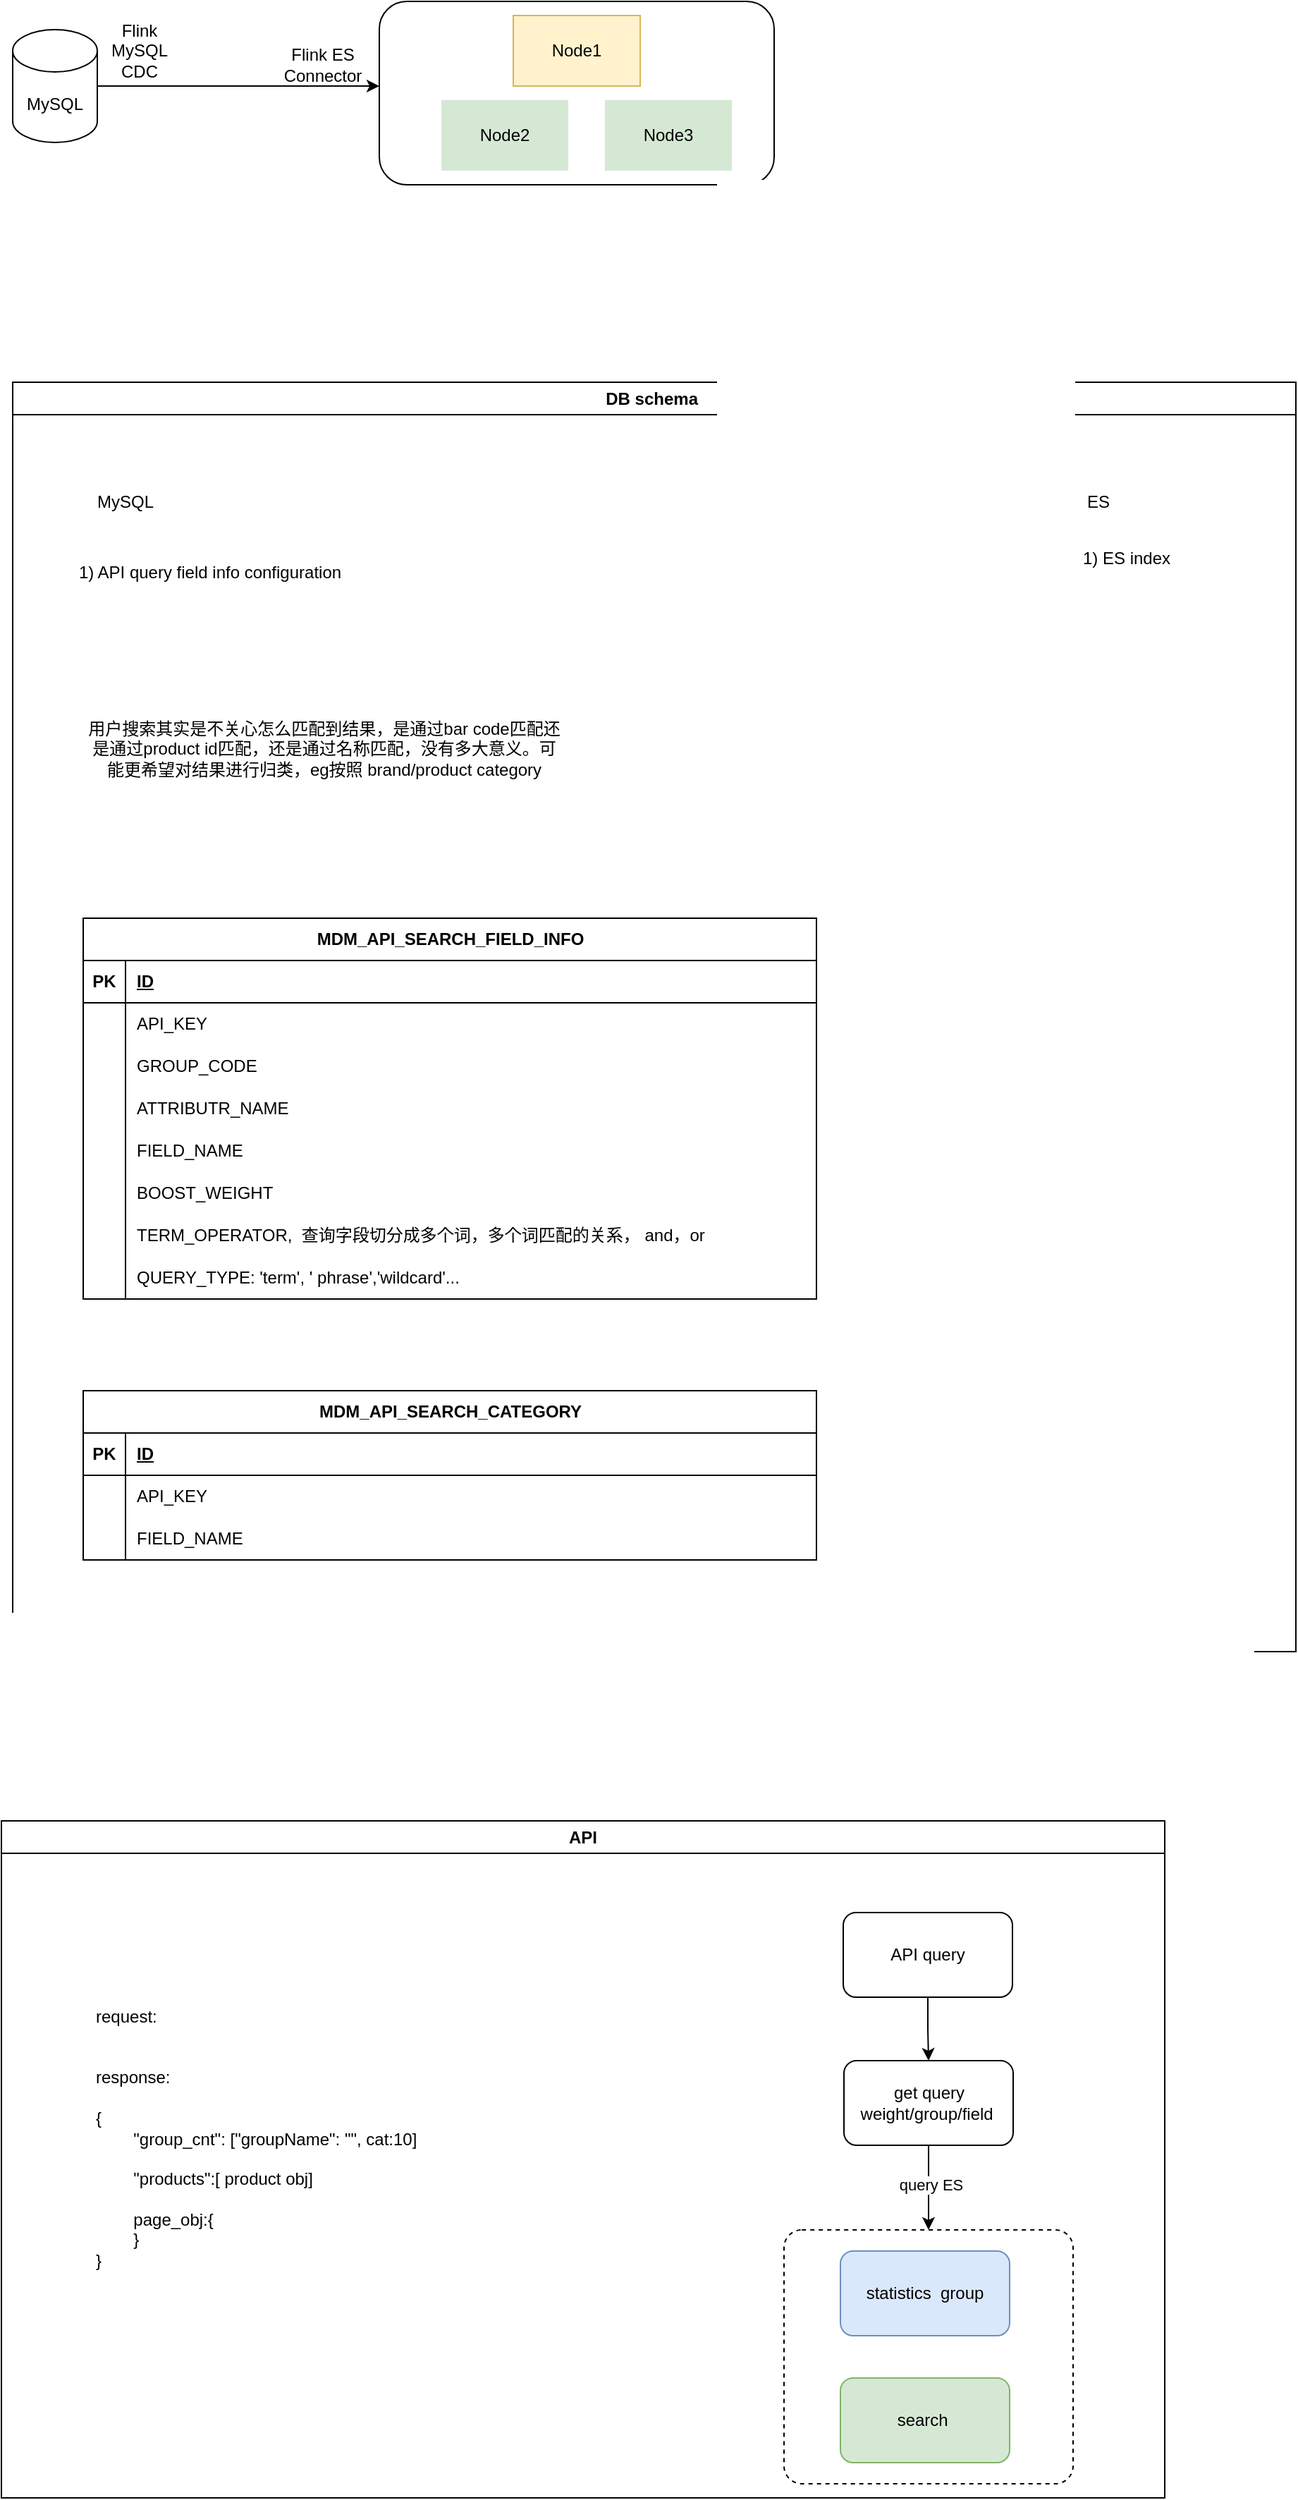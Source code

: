 <mxfile version="22.1.4" type="github">
  <diagram id="C5RBs43oDa-KdzZeNtuy" name="Page-1">
    <mxGraphModel dx="1009" dy="1857" grid="1" gridSize="10" guides="1" tooltips="1" connect="1" arrows="1" fold="1" page="1" pageScale="1" pageWidth="827" pageHeight="1169" math="0" shadow="0">
      <root>
        <mxCell id="WIyWlLk6GJQsqaUBKTNV-0" />
        <mxCell id="WIyWlLk6GJQsqaUBKTNV-1" parent="WIyWlLk6GJQsqaUBKTNV-0" />
        <mxCell id="gaQpJ8RURVUWGQbeZxwf-3" value="" style="edgeStyle=orthogonalEdgeStyle;rounded=0;orthogonalLoop=1;jettySize=auto;html=1;" edge="1" parent="WIyWlLk6GJQsqaUBKTNV-1" source="gaQpJ8RURVUWGQbeZxwf-1">
          <mxGeometry relative="1" as="geometry">
            <mxPoint x="270" y="-30" as="targetPoint" />
          </mxGeometry>
        </mxCell>
        <mxCell id="gaQpJ8RURVUWGQbeZxwf-1" value="MySQL" style="shape=cylinder3;whiteSpace=wrap;html=1;boundedLbl=1;backgroundOutline=1;size=15;" vertex="1" parent="WIyWlLk6GJQsqaUBKTNV-1">
          <mxGeometry x="10" y="-70" width="60" height="80" as="geometry" />
        </mxCell>
        <mxCell id="gaQpJ8RURVUWGQbeZxwf-4" value="Flink MySQL CDC" style="text;html=1;strokeColor=none;fillColor=none;align=center;verticalAlign=middle;whiteSpace=wrap;rounded=0;" vertex="1" parent="WIyWlLk6GJQsqaUBKTNV-1">
          <mxGeometry x="70" y="-70" width="60" height="30" as="geometry" />
        </mxCell>
        <mxCell id="gaQpJ8RURVUWGQbeZxwf-5" value="DB schema&amp;nbsp;" style="swimlane;whiteSpace=wrap;html=1;" vertex="1" parent="WIyWlLk6GJQsqaUBKTNV-1">
          <mxGeometry x="10" y="180" width="910" height="900" as="geometry" />
        </mxCell>
        <mxCell id="gaQpJ8RURVUWGQbeZxwf-6" value="MySQL" style="text;html=1;strokeColor=none;fillColor=none;align=center;verticalAlign=middle;whiteSpace=wrap;rounded=0;" vertex="1" parent="gaQpJ8RURVUWGQbeZxwf-5">
          <mxGeometry x="50" y="70" width="60" height="30" as="geometry" />
        </mxCell>
        <mxCell id="gaQpJ8RURVUWGQbeZxwf-7" value="ES" style="text;html=1;strokeColor=none;fillColor=none;align=center;verticalAlign=middle;whiteSpace=wrap;rounded=0;" vertex="1" parent="gaQpJ8RURVUWGQbeZxwf-5">
          <mxGeometry x="740" y="70" width="60" height="30" as="geometry" />
        </mxCell>
        <mxCell id="gaQpJ8RURVUWGQbeZxwf-8" value="1) API query field info configuration" style="text;html=1;strokeColor=none;fillColor=none;align=center;verticalAlign=middle;whiteSpace=wrap;rounded=0;" vertex="1" parent="gaQpJ8RURVUWGQbeZxwf-5">
          <mxGeometry x="40" y="120" width="200" height="30" as="geometry" />
        </mxCell>
        <mxCell id="gaQpJ8RURVUWGQbeZxwf-10" value="MDM_API_SEARCH_FIELD_INFO" style="shape=table;startSize=30;container=1;collapsible=1;childLayout=tableLayout;fixedRows=1;rowLines=0;fontStyle=1;align=center;resizeLast=1;html=1;" vertex="1" parent="gaQpJ8RURVUWGQbeZxwf-5">
          <mxGeometry x="50" y="380" width="520" height="270" as="geometry" />
        </mxCell>
        <mxCell id="gaQpJ8RURVUWGQbeZxwf-11" value="" style="shape=tableRow;horizontal=0;startSize=0;swimlaneHead=0;swimlaneBody=0;fillColor=none;collapsible=0;dropTarget=0;points=[[0,0.5],[1,0.5]];portConstraint=eastwest;top=0;left=0;right=0;bottom=1;" vertex="1" parent="gaQpJ8RURVUWGQbeZxwf-10">
          <mxGeometry y="30" width="520" height="30" as="geometry" />
        </mxCell>
        <mxCell id="gaQpJ8RURVUWGQbeZxwf-12" value="PK" style="shape=partialRectangle;connectable=0;fillColor=none;top=0;left=0;bottom=0;right=0;fontStyle=1;overflow=hidden;whiteSpace=wrap;html=1;" vertex="1" parent="gaQpJ8RURVUWGQbeZxwf-11">
          <mxGeometry width="30" height="30" as="geometry">
            <mxRectangle width="30" height="30" as="alternateBounds" />
          </mxGeometry>
        </mxCell>
        <mxCell id="gaQpJ8RURVUWGQbeZxwf-13" value="ID" style="shape=partialRectangle;connectable=0;fillColor=none;top=0;left=0;bottom=0;right=0;align=left;spacingLeft=6;fontStyle=5;overflow=hidden;whiteSpace=wrap;html=1;" vertex="1" parent="gaQpJ8RURVUWGQbeZxwf-11">
          <mxGeometry x="30" width="490" height="30" as="geometry">
            <mxRectangle width="490" height="30" as="alternateBounds" />
          </mxGeometry>
        </mxCell>
        <mxCell id="gaQpJ8RURVUWGQbeZxwf-14" value="" style="shape=tableRow;horizontal=0;startSize=0;swimlaneHead=0;swimlaneBody=0;fillColor=none;collapsible=0;dropTarget=0;points=[[0,0.5],[1,0.5]];portConstraint=eastwest;top=0;left=0;right=0;bottom=0;" vertex="1" parent="gaQpJ8RURVUWGQbeZxwf-10">
          <mxGeometry y="60" width="520" height="30" as="geometry" />
        </mxCell>
        <mxCell id="gaQpJ8RURVUWGQbeZxwf-15" value="" style="shape=partialRectangle;connectable=0;fillColor=none;top=0;left=0;bottom=0;right=0;editable=1;overflow=hidden;whiteSpace=wrap;html=1;" vertex="1" parent="gaQpJ8RURVUWGQbeZxwf-14">
          <mxGeometry width="30" height="30" as="geometry">
            <mxRectangle width="30" height="30" as="alternateBounds" />
          </mxGeometry>
        </mxCell>
        <mxCell id="gaQpJ8RURVUWGQbeZxwf-16" value="API_KEY" style="shape=partialRectangle;connectable=0;fillColor=none;top=0;left=0;bottom=0;right=0;align=left;spacingLeft=6;overflow=hidden;whiteSpace=wrap;html=1;" vertex="1" parent="gaQpJ8RURVUWGQbeZxwf-14">
          <mxGeometry x="30" width="490" height="30" as="geometry">
            <mxRectangle width="490" height="30" as="alternateBounds" />
          </mxGeometry>
        </mxCell>
        <mxCell id="gaQpJ8RURVUWGQbeZxwf-17" value="" style="shape=tableRow;horizontal=0;startSize=0;swimlaneHead=0;swimlaneBody=0;fillColor=none;collapsible=0;dropTarget=0;points=[[0,0.5],[1,0.5]];portConstraint=eastwest;top=0;left=0;right=0;bottom=0;" vertex="1" parent="gaQpJ8RURVUWGQbeZxwf-10">
          <mxGeometry y="90" width="520" height="30" as="geometry" />
        </mxCell>
        <mxCell id="gaQpJ8RURVUWGQbeZxwf-18" value="" style="shape=partialRectangle;connectable=0;fillColor=none;top=0;left=0;bottom=0;right=0;editable=1;overflow=hidden;whiteSpace=wrap;html=1;" vertex="1" parent="gaQpJ8RURVUWGQbeZxwf-17">
          <mxGeometry width="30" height="30" as="geometry">
            <mxRectangle width="30" height="30" as="alternateBounds" />
          </mxGeometry>
        </mxCell>
        <mxCell id="gaQpJ8RURVUWGQbeZxwf-19" value="GROUP_CODE" style="shape=partialRectangle;connectable=0;fillColor=none;top=0;left=0;bottom=0;right=0;align=left;spacingLeft=6;overflow=hidden;whiteSpace=wrap;html=1;" vertex="1" parent="gaQpJ8RURVUWGQbeZxwf-17">
          <mxGeometry x="30" width="490" height="30" as="geometry">
            <mxRectangle width="490" height="30" as="alternateBounds" />
          </mxGeometry>
        </mxCell>
        <mxCell id="gaQpJ8RURVUWGQbeZxwf-20" value="" style="shape=tableRow;horizontal=0;startSize=0;swimlaneHead=0;swimlaneBody=0;fillColor=none;collapsible=0;dropTarget=0;points=[[0,0.5],[1,0.5]];portConstraint=eastwest;top=0;left=0;right=0;bottom=0;" vertex="1" parent="gaQpJ8RURVUWGQbeZxwf-10">
          <mxGeometry y="120" width="520" height="30" as="geometry" />
        </mxCell>
        <mxCell id="gaQpJ8RURVUWGQbeZxwf-21" value="" style="shape=partialRectangle;connectable=0;fillColor=none;top=0;left=0;bottom=0;right=0;editable=1;overflow=hidden;whiteSpace=wrap;html=1;" vertex="1" parent="gaQpJ8RURVUWGQbeZxwf-20">
          <mxGeometry width="30" height="30" as="geometry">
            <mxRectangle width="30" height="30" as="alternateBounds" />
          </mxGeometry>
        </mxCell>
        <mxCell id="gaQpJ8RURVUWGQbeZxwf-22" value="ATTRIBUTR_NAME" style="shape=partialRectangle;connectable=0;fillColor=none;top=0;left=0;bottom=0;right=0;align=left;spacingLeft=6;overflow=hidden;whiteSpace=wrap;html=1;" vertex="1" parent="gaQpJ8RURVUWGQbeZxwf-20">
          <mxGeometry x="30" width="490" height="30" as="geometry">
            <mxRectangle width="490" height="30" as="alternateBounds" />
          </mxGeometry>
        </mxCell>
        <mxCell id="gaQpJ8RURVUWGQbeZxwf-28" value="" style="shape=tableRow;horizontal=0;startSize=0;swimlaneHead=0;swimlaneBody=0;fillColor=none;collapsible=0;dropTarget=0;points=[[0,0.5],[1,0.5]];portConstraint=eastwest;top=0;left=0;right=0;bottom=0;" vertex="1" parent="gaQpJ8RURVUWGQbeZxwf-10">
          <mxGeometry y="150" width="520" height="30" as="geometry" />
        </mxCell>
        <mxCell id="gaQpJ8RURVUWGQbeZxwf-29" value="" style="shape=partialRectangle;connectable=0;fillColor=none;top=0;left=0;bottom=0;right=0;editable=1;overflow=hidden;whiteSpace=wrap;html=1;" vertex="1" parent="gaQpJ8RURVUWGQbeZxwf-28">
          <mxGeometry width="30" height="30" as="geometry">
            <mxRectangle width="30" height="30" as="alternateBounds" />
          </mxGeometry>
        </mxCell>
        <mxCell id="gaQpJ8RURVUWGQbeZxwf-30" value="FIELD_NAME" style="shape=partialRectangle;connectable=0;fillColor=none;top=0;left=0;bottom=0;right=0;align=left;spacingLeft=6;overflow=hidden;whiteSpace=wrap;html=1;" vertex="1" parent="gaQpJ8RURVUWGQbeZxwf-28">
          <mxGeometry x="30" width="490" height="30" as="geometry">
            <mxRectangle width="490" height="30" as="alternateBounds" />
          </mxGeometry>
        </mxCell>
        <mxCell id="gaQpJ8RURVUWGQbeZxwf-31" value="" style="shape=tableRow;horizontal=0;startSize=0;swimlaneHead=0;swimlaneBody=0;fillColor=none;collapsible=0;dropTarget=0;points=[[0,0.5],[1,0.5]];portConstraint=eastwest;top=0;left=0;right=0;bottom=0;" vertex="1" parent="gaQpJ8RURVUWGQbeZxwf-10">
          <mxGeometry y="180" width="520" height="30" as="geometry" />
        </mxCell>
        <mxCell id="gaQpJ8RURVUWGQbeZxwf-32" value="" style="shape=partialRectangle;connectable=0;fillColor=none;top=0;left=0;bottom=0;right=0;editable=1;overflow=hidden;whiteSpace=wrap;html=1;" vertex="1" parent="gaQpJ8RURVUWGQbeZxwf-31">
          <mxGeometry width="30" height="30" as="geometry">
            <mxRectangle width="30" height="30" as="alternateBounds" />
          </mxGeometry>
        </mxCell>
        <mxCell id="gaQpJ8RURVUWGQbeZxwf-33" value="BOOST_WEIGHT" style="shape=partialRectangle;connectable=0;fillColor=none;top=0;left=0;bottom=0;right=0;align=left;spacingLeft=6;overflow=hidden;whiteSpace=wrap;html=1;" vertex="1" parent="gaQpJ8RURVUWGQbeZxwf-31">
          <mxGeometry x="30" width="490" height="30" as="geometry">
            <mxRectangle width="490" height="30" as="alternateBounds" />
          </mxGeometry>
        </mxCell>
        <mxCell id="gaQpJ8RURVUWGQbeZxwf-34" value="" style="shape=tableRow;horizontal=0;startSize=0;swimlaneHead=0;swimlaneBody=0;fillColor=none;collapsible=0;dropTarget=0;points=[[0,0.5],[1,0.5]];portConstraint=eastwest;top=0;left=0;right=0;bottom=0;" vertex="1" parent="gaQpJ8RURVUWGQbeZxwf-10">
          <mxGeometry y="210" width="520" height="30" as="geometry" />
        </mxCell>
        <mxCell id="gaQpJ8RURVUWGQbeZxwf-35" value="" style="shape=partialRectangle;connectable=0;fillColor=none;top=0;left=0;bottom=0;right=0;editable=1;overflow=hidden;whiteSpace=wrap;html=1;" vertex="1" parent="gaQpJ8RURVUWGQbeZxwf-34">
          <mxGeometry width="30" height="30" as="geometry">
            <mxRectangle width="30" height="30" as="alternateBounds" />
          </mxGeometry>
        </mxCell>
        <mxCell id="gaQpJ8RURVUWGQbeZxwf-36" value="TERM_OPERATOR, &amp;nbsp;查询字段切分成多个词，多个词匹配的关系， and，or" style="shape=partialRectangle;connectable=0;fillColor=none;top=0;left=0;bottom=0;right=0;align=left;spacingLeft=6;overflow=hidden;whiteSpace=wrap;html=1;" vertex="1" parent="gaQpJ8RURVUWGQbeZxwf-34">
          <mxGeometry x="30" width="490" height="30" as="geometry">
            <mxRectangle width="490" height="30" as="alternateBounds" />
          </mxGeometry>
        </mxCell>
        <mxCell id="gaQpJ8RURVUWGQbeZxwf-37" value="" style="shape=tableRow;horizontal=0;startSize=0;swimlaneHead=0;swimlaneBody=0;fillColor=none;collapsible=0;dropTarget=0;points=[[0,0.5],[1,0.5]];portConstraint=eastwest;top=0;left=0;right=0;bottom=0;" vertex="1" parent="gaQpJ8RURVUWGQbeZxwf-10">
          <mxGeometry y="240" width="520" height="30" as="geometry" />
        </mxCell>
        <mxCell id="gaQpJ8RURVUWGQbeZxwf-38" value="" style="shape=partialRectangle;connectable=0;fillColor=none;top=0;left=0;bottom=0;right=0;editable=1;overflow=hidden;whiteSpace=wrap;html=1;" vertex="1" parent="gaQpJ8RURVUWGQbeZxwf-37">
          <mxGeometry width="30" height="30" as="geometry">
            <mxRectangle width="30" height="30" as="alternateBounds" />
          </mxGeometry>
        </mxCell>
        <mxCell id="gaQpJ8RURVUWGQbeZxwf-39" value="QUERY_TYPE: &#39;term&#39;, &#39; phrase&#39;,&#39;wildcard&#39;..." style="shape=partialRectangle;connectable=0;fillColor=none;top=0;left=0;bottom=0;right=0;align=left;spacingLeft=6;overflow=hidden;whiteSpace=wrap;html=1;" vertex="1" parent="gaQpJ8RURVUWGQbeZxwf-37">
          <mxGeometry x="30" width="490" height="30" as="geometry">
            <mxRectangle width="490" height="30" as="alternateBounds" />
          </mxGeometry>
        </mxCell>
        <mxCell id="gaQpJ8RURVUWGQbeZxwf-76" value="1) ES index" style="text;html=1;strokeColor=none;fillColor=none;align=center;verticalAlign=middle;whiteSpace=wrap;rounded=0;" vertex="1" parent="gaQpJ8RURVUWGQbeZxwf-5">
          <mxGeometry x="690" y="110" width="200" height="30" as="geometry" />
        </mxCell>
        <mxCell id="gaQpJ8RURVUWGQbeZxwf-86" value="MDM_API_SEARCH_CATEGORY" style="shape=table;startSize=30;container=1;collapsible=1;childLayout=tableLayout;fixedRows=1;rowLines=0;fontStyle=1;align=center;resizeLast=1;html=1;" vertex="1" parent="gaQpJ8RURVUWGQbeZxwf-5">
          <mxGeometry x="50" y="715" width="520" height="120" as="geometry" />
        </mxCell>
        <mxCell id="gaQpJ8RURVUWGQbeZxwf-87" value="" style="shape=tableRow;horizontal=0;startSize=0;swimlaneHead=0;swimlaneBody=0;fillColor=none;collapsible=0;dropTarget=0;points=[[0,0.5],[1,0.5]];portConstraint=eastwest;top=0;left=0;right=0;bottom=1;" vertex="1" parent="gaQpJ8RURVUWGQbeZxwf-86">
          <mxGeometry y="30" width="520" height="30" as="geometry" />
        </mxCell>
        <mxCell id="gaQpJ8RURVUWGQbeZxwf-88" value="PK" style="shape=partialRectangle;connectable=0;fillColor=none;top=0;left=0;bottom=0;right=0;fontStyle=1;overflow=hidden;whiteSpace=wrap;html=1;" vertex="1" parent="gaQpJ8RURVUWGQbeZxwf-87">
          <mxGeometry width="30" height="30" as="geometry">
            <mxRectangle width="30" height="30" as="alternateBounds" />
          </mxGeometry>
        </mxCell>
        <mxCell id="gaQpJ8RURVUWGQbeZxwf-89" value="ID" style="shape=partialRectangle;connectable=0;fillColor=none;top=0;left=0;bottom=0;right=0;align=left;spacingLeft=6;fontStyle=5;overflow=hidden;whiteSpace=wrap;html=1;" vertex="1" parent="gaQpJ8RURVUWGQbeZxwf-87">
          <mxGeometry x="30" width="490" height="30" as="geometry">
            <mxRectangle width="490" height="30" as="alternateBounds" />
          </mxGeometry>
        </mxCell>
        <mxCell id="gaQpJ8RURVUWGQbeZxwf-90" value="" style="shape=tableRow;horizontal=0;startSize=0;swimlaneHead=0;swimlaneBody=0;fillColor=none;collapsible=0;dropTarget=0;points=[[0,0.5],[1,0.5]];portConstraint=eastwest;top=0;left=0;right=0;bottom=0;" vertex="1" parent="gaQpJ8RURVUWGQbeZxwf-86">
          <mxGeometry y="60" width="520" height="30" as="geometry" />
        </mxCell>
        <mxCell id="gaQpJ8RURVUWGQbeZxwf-91" value="" style="shape=partialRectangle;connectable=0;fillColor=none;top=0;left=0;bottom=0;right=0;editable=1;overflow=hidden;whiteSpace=wrap;html=1;" vertex="1" parent="gaQpJ8RURVUWGQbeZxwf-90">
          <mxGeometry width="30" height="30" as="geometry">
            <mxRectangle width="30" height="30" as="alternateBounds" />
          </mxGeometry>
        </mxCell>
        <mxCell id="gaQpJ8RURVUWGQbeZxwf-92" value="API_KEY" style="shape=partialRectangle;connectable=0;fillColor=none;top=0;left=0;bottom=0;right=0;align=left;spacingLeft=6;overflow=hidden;whiteSpace=wrap;html=1;" vertex="1" parent="gaQpJ8RURVUWGQbeZxwf-90">
          <mxGeometry x="30" width="490" height="30" as="geometry">
            <mxRectangle width="490" height="30" as="alternateBounds" />
          </mxGeometry>
        </mxCell>
        <mxCell id="gaQpJ8RURVUWGQbeZxwf-99" value="" style="shape=tableRow;horizontal=0;startSize=0;swimlaneHead=0;swimlaneBody=0;fillColor=none;collapsible=0;dropTarget=0;points=[[0,0.5],[1,0.5]];portConstraint=eastwest;top=0;left=0;right=0;bottom=0;" vertex="1" parent="gaQpJ8RURVUWGQbeZxwf-86">
          <mxGeometry y="90" width="520" height="30" as="geometry" />
        </mxCell>
        <mxCell id="gaQpJ8RURVUWGQbeZxwf-100" value="" style="shape=partialRectangle;connectable=0;fillColor=none;top=0;left=0;bottom=0;right=0;editable=1;overflow=hidden;whiteSpace=wrap;html=1;" vertex="1" parent="gaQpJ8RURVUWGQbeZxwf-99">
          <mxGeometry width="30" height="30" as="geometry">
            <mxRectangle width="30" height="30" as="alternateBounds" />
          </mxGeometry>
        </mxCell>
        <mxCell id="gaQpJ8RURVUWGQbeZxwf-101" value="FIELD_NAME" style="shape=partialRectangle;connectable=0;fillColor=none;top=0;left=0;bottom=0;right=0;align=left;spacingLeft=6;overflow=hidden;whiteSpace=wrap;html=1;" vertex="1" parent="gaQpJ8RURVUWGQbeZxwf-99">
          <mxGeometry x="30" width="490" height="30" as="geometry">
            <mxRectangle width="490" height="30" as="alternateBounds" />
          </mxGeometry>
        </mxCell>
        <mxCell id="gaQpJ8RURVUWGQbeZxwf-111" value="用户搜索其实是不关心怎么匹配到结果，是通过bar code匹配还是通过product id匹配，还是通过名称匹配，没有多大意义。可能更希望对结果进行归类，eg按照 brand/product category" style="text;html=1;strokeColor=none;fillColor=none;align=center;verticalAlign=middle;whiteSpace=wrap;rounded=0;" vertex="1" parent="gaQpJ8RURVUWGQbeZxwf-5">
          <mxGeometry x="50" y="230" width="342" height="60" as="geometry" />
        </mxCell>
        <mxCell id="gaQpJ8RURVUWGQbeZxwf-40" value="Flink ES Connector" style="text;html=1;strokeColor=none;fillColor=none;align=center;verticalAlign=middle;whiteSpace=wrap;rounded=0;" vertex="1" parent="WIyWlLk6GJQsqaUBKTNV-1">
          <mxGeometry x="200" y="-60" width="60" height="30" as="geometry" />
        </mxCell>
        <mxCell id="gaQpJ8RURVUWGQbeZxwf-71" value="" style="rounded=1;whiteSpace=wrap;html=1;" vertex="1" parent="WIyWlLk6GJQsqaUBKTNV-1">
          <mxGeometry x="270" y="-90" width="280" height="130" as="geometry" />
        </mxCell>
        <mxCell id="gaQpJ8RURVUWGQbeZxwf-72" value="Node1" style="rounded=0;whiteSpace=wrap;html=1;fillColor=#fff2cc;strokeColor=#d6b656;" vertex="1" parent="WIyWlLk6GJQsqaUBKTNV-1">
          <mxGeometry x="365" y="-80" width="90" height="50" as="geometry" />
        </mxCell>
        <mxCell id="gaQpJ8RURVUWGQbeZxwf-73" value="Node2" style="rounded=0;whiteSpace=wrap;html=1;fillColor=#d5e8d4;strokeColor=none;" vertex="1" parent="WIyWlLk6GJQsqaUBKTNV-1">
          <mxGeometry x="314" y="-20" width="90" height="50" as="geometry" />
        </mxCell>
        <mxCell id="gaQpJ8RURVUWGQbeZxwf-74" value="Node3" style="rounded=0;whiteSpace=wrap;html=1;fillColor=#d5e8d4;strokeColor=none;" vertex="1" parent="WIyWlLk6GJQsqaUBKTNV-1">
          <mxGeometry x="430" y="-20" width="90" height="50" as="geometry" />
        </mxCell>
        <mxCell id="gaQpJ8RURVUWGQbeZxwf-41" value="API" style="swimlane;whiteSpace=wrap;html=1;" vertex="1" parent="WIyWlLk6GJQsqaUBKTNV-1">
          <mxGeometry x="2" y="1200" width="825" height="480" as="geometry" />
        </mxCell>
        <mxCell id="gaQpJ8RURVUWGQbeZxwf-70" value="&lt;div style=&quot;&quot;&gt;&lt;br&gt;&lt;/div&gt;&lt;div style=&quot;&quot;&gt;request:&lt;/div&gt;&lt;div style=&quot;&quot;&gt;&lt;br&gt;&lt;/div&gt;&lt;div style=&quot;&quot;&gt;&lt;br&gt;&lt;/div&gt;&lt;div style=&quot;&quot;&gt;response:&lt;/div&gt;&lt;div style=&quot;&quot;&gt;&lt;br&gt;&lt;/div&gt;&lt;div style=&quot;&quot;&gt;{&lt;/div&gt;&lt;div style=&quot;&quot;&gt;&lt;span style=&quot;white-space: pre;&quot;&gt;&#x9;&quot;group_cnt&quot;: [&quot;groupName&quot;: &quot;&quot;, cat:10]&lt;/span&gt;&lt;/div&gt;&lt;div style=&quot;&quot;&gt;&lt;br&gt;&lt;/div&gt;&lt;div style=&quot;&quot;&gt;&lt;span style=&quot;white-space: pre;&quot;&gt;&#x9;&quot;products&quot;:[ product obj]&lt;/span&gt;&lt;/div&gt;&lt;div style=&quot;&quot;&gt;&lt;span style=&quot;white-space: pre;&quot;&gt;&lt;br&gt;&lt;/span&gt;&lt;/div&gt;&lt;div style=&quot;&quot;&gt;&lt;span style=&quot;white-space: pre;&quot;&gt;&lt;span style=&quot;white-space: pre;&quot;&gt;&#x9;page_obj:{&lt;/span&gt;&lt;/span&gt;&lt;/div&gt;&lt;div style=&quot;&quot;&gt;&lt;span style=&quot;white-space: pre;&quot;&gt;&lt;span style=&quot;white-space: pre;&quot;&gt;&lt;span style=&quot;white-space: pre;&quot;&gt;&#x9;&lt;/span&gt;}&lt;/span&gt;&lt;br&gt;&lt;/span&gt;&lt;/div&gt;&lt;div style=&quot;&quot;&gt;}&lt;/div&gt;" style="text;html=1;strokeColor=none;fillColor=none;align=left;verticalAlign=middle;whiteSpace=wrap;rounded=0;" vertex="1" parent="gaQpJ8RURVUWGQbeZxwf-41">
          <mxGeometry x="65" y="115" width="355" height="205" as="geometry" />
        </mxCell>
        <mxCell id="gaQpJ8RURVUWGQbeZxwf-83" style="edgeStyle=orthogonalEdgeStyle;rounded=0;orthogonalLoop=1;jettySize=auto;html=1;" edge="1" parent="gaQpJ8RURVUWGQbeZxwf-41" source="gaQpJ8RURVUWGQbeZxwf-77" target="gaQpJ8RURVUWGQbeZxwf-78">
          <mxGeometry relative="1" as="geometry" />
        </mxCell>
        <mxCell id="gaQpJ8RURVUWGQbeZxwf-77" value="API query" style="rounded=1;whiteSpace=wrap;html=1;" vertex="1" parent="gaQpJ8RURVUWGQbeZxwf-41">
          <mxGeometry x="597" y="65" width="120" height="60" as="geometry" />
        </mxCell>
        <mxCell id="gaQpJ8RURVUWGQbeZxwf-82" style="edgeStyle=orthogonalEdgeStyle;rounded=0;orthogonalLoop=1;jettySize=auto;html=1;entryX=0.5;entryY=0;entryDx=0;entryDy=0;" edge="1" parent="gaQpJ8RURVUWGQbeZxwf-41" source="gaQpJ8RURVUWGQbeZxwf-78" target="gaQpJ8RURVUWGQbeZxwf-81">
          <mxGeometry relative="1" as="geometry" />
        </mxCell>
        <mxCell id="gaQpJ8RURVUWGQbeZxwf-84" value="query ES" style="edgeLabel;html=1;align=center;verticalAlign=middle;resizable=0;points=[];" vertex="1" connectable="0" parent="gaQpJ8RURVUWGQbeZxwf-82">
          <mxGeometry x="-0.067" y="1" relative="1" as="geometry">
            <mxPoint as="offset" />
          </mxGeometry>
        </mxCell>
        <mxCell id="gaQpJ8RURVUWGQbeZxwf-78" value="get query weight/group/field&amp;nbsp;" style="rounded=1;whiteSpace=wrap;html=1;" vertex="1" parent="gaQpJ8RURVUWGQbeZxwf-41">
          <mxGeometry x="597.5" y="170" width="120" height="60" as="geometry" />
        </mxCell>
        <mxCell id="gaQpJ8RURVUWGQbeZxwf-81" value="" style="rounded=1;whiteSpace=wrap;html=1;dashed=1;arcSize=7;" vertex="1" parent="gaQpJ8RURVUWGQbeZxwf-41">
          <mxGeometry x="555" y="290" width="205" height="180" as="geometry" />
        </mxCell>
        <mxCell id="gaQpJ8RURVUWGQbeZxwf-79" value="statistics &amp;nbsp;group" style="rounded=1;whiteSpace=wrap;html=1;fillColor=#dae8fc;strokeColor=#6c8ebf;" vertex="1" parent="gaQpJ8RURVUWGQbeZxwf-41">
          <mxGeometry x="595" y="305" width="120" height="60" as="geometry" />
        </mxCell>
        <mxCell id="gaQpJ8RURVUWGQbeZxwf-80" value="search&amp;nbsp;" style="rounded=1;whiteSpace=wrap;html=1;fillColor=#d5e8d4;strokeColor=#82b366;" vertex="1" parent="gaQpJ8RURVUWGQbeZxwf-41">
          <mxGeometry x="595" y="395" width="120" height="60" as="geometry" />
        </mxCell>
      </root>
    </mxGraphModel>
  </diagram>
</mxfile>

